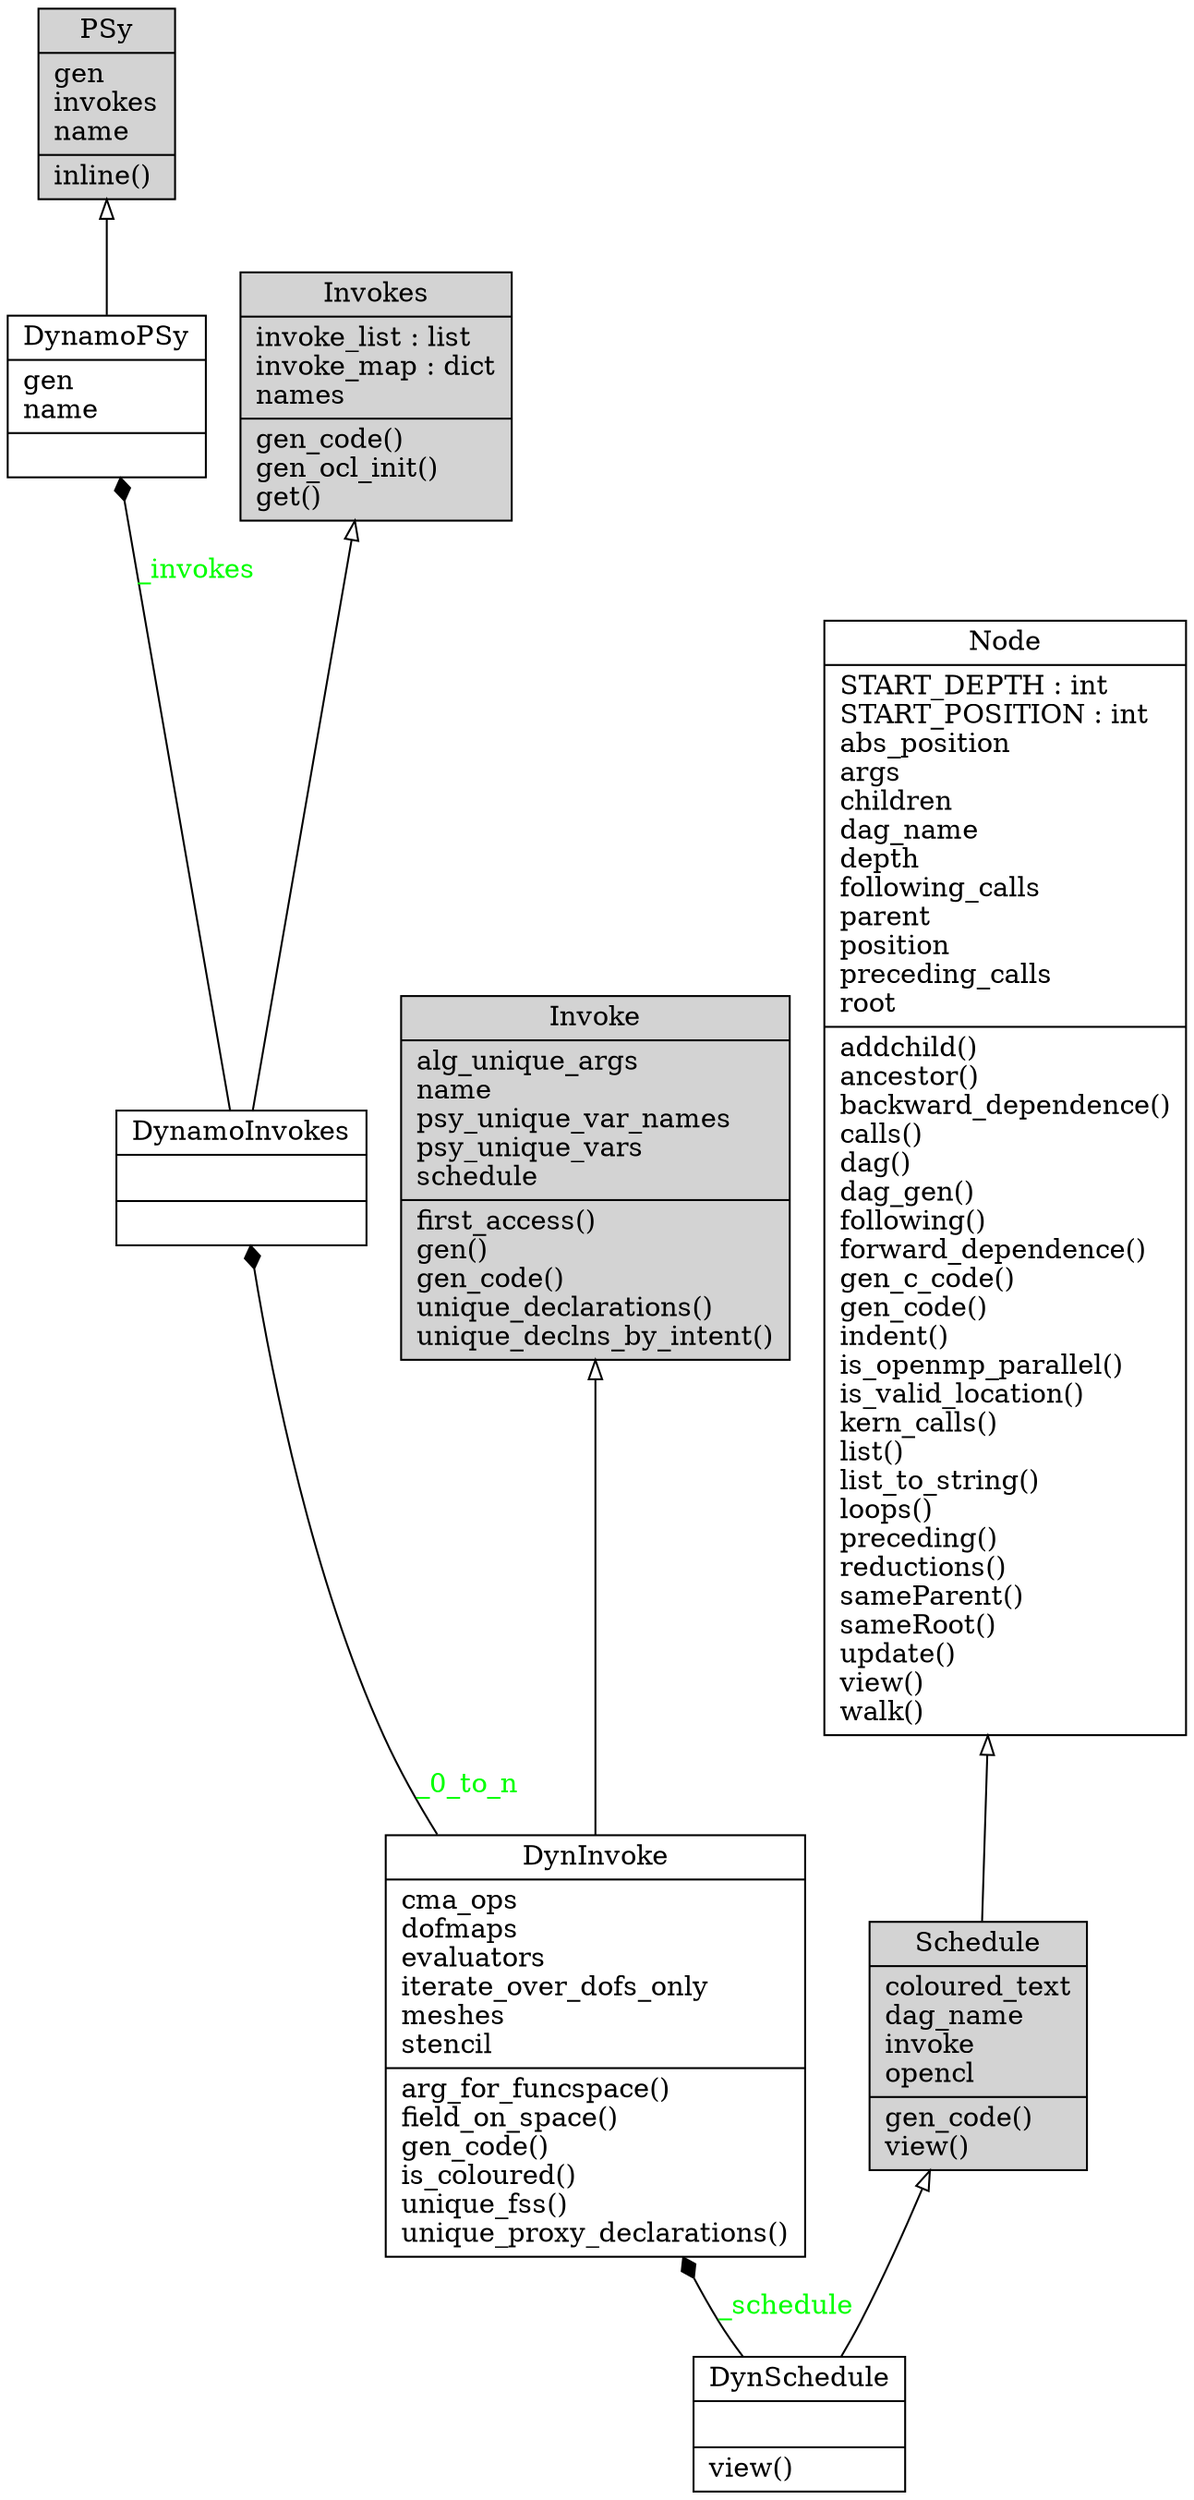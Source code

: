 digraph "classes_dynamo0p3" {
charset="utf-8"
rankdir=BT

"12" [label="{DynInvoke|cma_ops\ldofmaps\levaluators\literate_over_dofs_only\lmeshes\lstencil\l|arg_for_funcspace()\lfield_on_space()\lgen_code()\lis_coloured()\lunique_fss()\lunique_proxy_declarations()\l}", shape="record"];
"24" [label="{DynSchedule|\l|view()\l}", shape="record"];
"26" [label="{DynamoInvokes|\l|}", shape="record"];
"27" [label="{DynamoPSy|gen\lname\l|}", shape="record"];
"44" [label="{Node|START_DEPTH : int\lSTART_POSITION : int\labs_position\largs\lchildren\ldag_name\ldepth\lfollowing_calls\lparent\lposition\lpreceding_calls\lroot\l|addchild()\lancestor()\lbackward_dependence()\lcalls()\ldag()\ldag_gen()\lfollowing()\lforward_dependence()\lgen_c_code()\lgen_code()\lindent()\lis_openmp_parallel()\lis_valid_location()\lkern_calls()\llist()\llist_to_string()\lloops()\lpreceding()\lreductions()\lsameParent()\lsameRoot()\lupdate()\lview()\lwalk()\l}", shape="record"];
"36" [label="{Invoke|alg_unique_args\lname\lpsy_unique_var_names\lpsy_unique_vars\lschedule\l|first_access()\lgen()\lgen_code()\lunique_declarations()\lunique_declns_by_intent()\l}", shape="record", style="filled"];
"37" [label="{Invokes|invoke_list : list\linvoke_map : dict\lnames\l|gen_code()\lgen_ocl_init()\lget()\l}", shape="record", style="filled"];
"46" [label="{Schedule|coloured_text\ldag_name\linvoke\lopencl\l|gen_code()\lview()\l}", shape="record", style="filled"];
"45" [label="{PSy|gen\linvokes\lname\l|inline()\l}", shape="record", style="filled"];

"27" -> "45" [arrowhead="empty", arrowtail="none"];
"26" -> "37" [arrowhead="empty", arrowtail="none"];
"26" -> "27" [arrowhead="diamond", arrowtail="none", fontcolor="green", label="_invokes", style="solid"];
"12" -> "36" [arrowhead="empty", arrowtail="none"];
"12" -> "26" [arrowhead="diamond", arrowtail="none", fontcolor="green", label="_0_to_n", style="solid"];
"24" -> "46" [arrowhead="empty", arrowtail="none"];
"24" -> "12" [arrowhead="diamond", arrowtail="none", fontcolor="green", label="_schedule", style="solid"];
"46" -> "44" [arrowhead="empty", arrowtail="none"];

}

